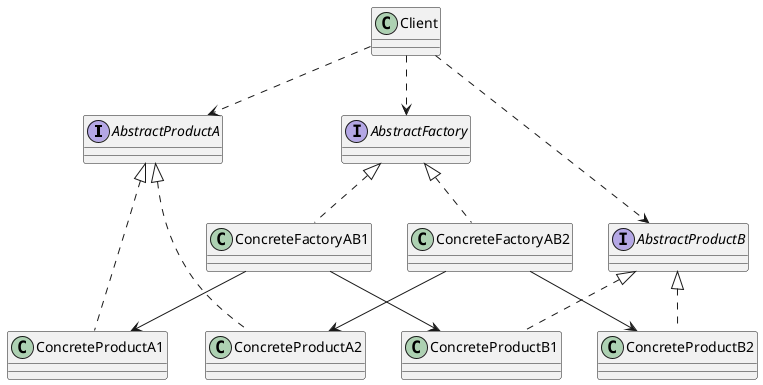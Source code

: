 @startuml

interface AbstractProductA
interface AbstractProductB
Class ConcreteProductA1
Class ConcreteProductA2
Class ConcreteProductB1
Class ConcreteProductB2
interface AbstractFactory
Class ConcreteFactoryAB1
Class ConcreteFactoryAB2
Class Client

AbstractProductA <|.. ConcreteProductA1
AbstractProductA <|.. ConcreteProductA2

AbstractProductB <|.. ConcreteProductB1
AbstractProductB <|.. ConcreteProductB2

AbstractFactory <|.. ConcreteFactoryAB1
AbstractFactory <|.. ConcreteFactoryAB2

ConcreteFactoryAB1-->ConcreteProductA1
ConcreteFactoryAB1-->ConcreteProductB1

ConcreteFactoryAB2-->ConcreteProductA2
ConcreteFactoryAB2-->ConcreteProductB2

Client..>AbstractFactory
Client..>AbstractProductA
Client..>AbstractProductB

@enduml
